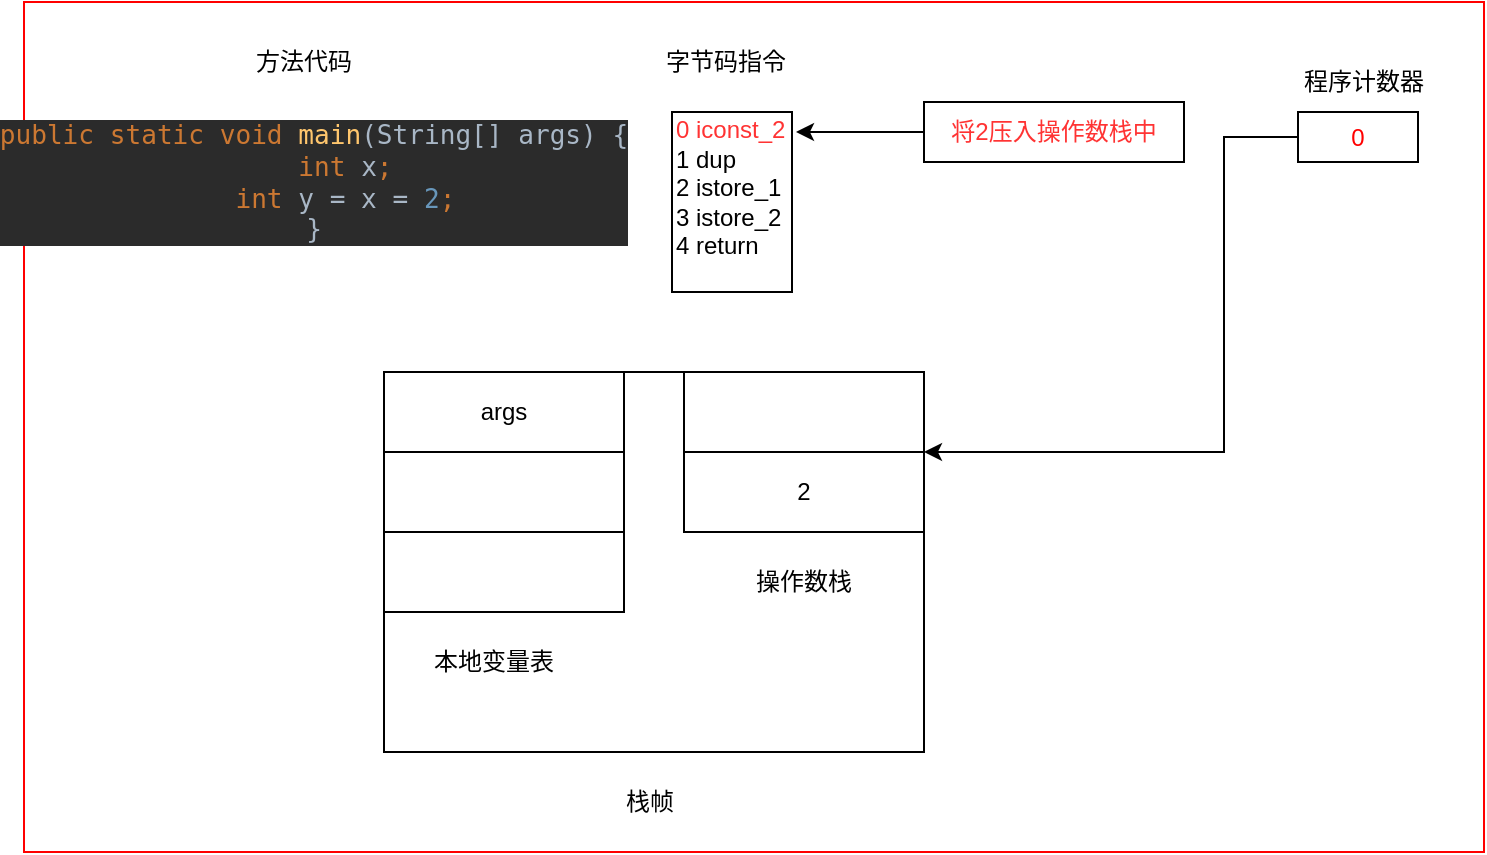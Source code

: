 <mxfile version="20.2.3" type="device" pages="5"><diagram id="0Dp8shdIOQLFL8MmW0el" name="dup指令流程1"><mxGraphModel dx="2062" dy="1225" grid="1" gridSize="10" guides="1" tooltips="1" connect="1" arrows="1" fold="1" page="1" pageScale="1" pageWidth="827" pageHeight="1169" math="0" shadow="0"><root><mxCell id="0"/><mxCell id="1" parent="0"/><mxCell id="VMKCHlNZYg0owMNCE_kf-1" value="//" style="group" parent="1" vertex="1" connectable="0"><mxGeometry x="30" y="25" width="730" height="425" as="geometry"/></mxCell><mxCell id="sA7lgrb3P8GjbhxIHnkY-1" value="" style="rounded=0;whiteSpace=wrap;html=1;fontColor=#FF0000;strokeColor=#FF0000;fillStyle=auto;" parent="VMKCHlNZYg0owMNCE_kf-1" vertex="1"><mxGeometry width="730" height="425" as="geometry"/></mxCell><mxCell id="mVrtyMsT-sCLX_ixmn3M-1" value="" style="group" parent="VMKCHlNZYg0owMNCE_kf-1" vertex="1" connectable="0"><mxGeometry x="40" y="15" width="663" height="400" as="geometry"/></mxCell><mxCell id="AqpouMpvnQwL-PFYOgF--2" value="方法代码" style="text;html=1;strokeColor=none;fillColor=none;align=center;verticalAlign=middle;whiteSpace=wrap;rounded=0;" parent="mVrtyMsT-sCLX_ixmn3M-1" vertex="1"><mxGeometry x="70" width="60" height="30" as="geometry"/></mxCell><mxCell id="AqpouMpvnQwL-PFYOgF--3" value="&lt;pre style=&quot;background-color:#2b2b2b;color:#a9b7c6;font-family:'JetBrains Mono',monospace;font-size:9.8pt;&quot;&gt;&lt;span style=&quot;color:#cc7832;&quot;&gt;public static void &lt;/span&gt;&lt;span style=&quot;color:#ffc66d;&quot;&gt;main&lt;/span&gt;(String[] args) {&lt;br&gt;    &lt;span style=&quot;color:#cc7832;&quot;&gt;int &lt;/span&gt;x&lt;span style=&quot;color:#cc7832;&quot;&gt;;&lt;br&gt;&lt;/span&gt;&lt;span style=&quot;color:#cc7832;&quot;&gt;    int &lt;/span&gt;y = x = &lt;span style=&quot;color:#6897bb;&quot;&gt;2&lt;/span&gt;&lt;span style=&quot;color:#cc7832;&quot;&gt;;&lt;br&gt;&lt;/span&gt;}&lt;/pre&gt;" style="text;html=1;strokeColor=default;fillColor=none;align=center;verticalAlign=middle;whiteSpace=wrap;rounded=0;" parent="mVrtyMsT-sCLX_ixmn3M-1" vertex="1"><mxGeometry y="60" width="210" height="30" as="geometry"/></mxCell><mxCell id="AqpouMpvnQwL-PFYOgF--4" value="&lt;div&gt;&lt;font color=&quot;#ff3333&quot;&gt;0 iconst_2&lt;/font&gt;&lt;/div&gt;&lt;div&gt;1 dup&lt;/div&gt;&lt;div&gt;2 istore_1&lt;/div&gt;&lt;div&gt;3 istore_2&lt;/div&gt;&lt;div&gt;4 return&lt;/div&gt;&lt;div&gt;&lt;br&gt;&lt;/div&gt;" style="text;html=1;strokeColor=default;fillColor=none;align=left;verticalAlign=middle;whiteSpace=wrap;rounded=0;" parent="mVrtyMsT-sCLX_ixmn3M-1" vertex="1"><mxGeometry x="284" y="40" width="60" height="90" as="geometry"/></mxCell><mxCell id="AqpouMpvnQwL-PFYOgF--5" value="字节码指令" style="text;html=1;strokeColor=none;fillColor=none;align=center;verticalAlign=middle;whiteSpace=wrap;rounded=0;" parent="mVrtyMsT-sCLX_ixmn3M-1" vertex="1"><mxGeometry x="278" width="66" height="30" as="geometry"/></mxCell><mxCell id="AqpouMpvnQwL-PFYOgF--6" value="" style="rounded=0;whiteSpace=wrap;html=1;strokeColor=default;" parent="mVrtyMsT-sCLX_ixmn3M-1" vertex="1"><mxGeometry x="140" y="170" width="270" height="190" as="geometry"/></mxCell><mxCell id="AqpouMpvnQwL-PFYOgF--7" value="程序计数器" style="text;html=1;strokeColor=none;fillColor=none;align=center;verticalAlign=middle;whiteSpace=wrap;rounded=0;" parent="mVrtyMsT-sCLX_ixmn3M-1" vertex="1"><mxGeometry x="597" y="10" width="66" height="30" as="geometry"/></mxCell><mxCell id="AqpouMpvnQwL-PFYOgF--9" value="本地变量表" style="text;html=1;strokeColor=none;fillColor=none;align=center;verticalAlign=middle;whiteSpace=wrap;rounded=0;" parent="mVrtyMsT-sCLX_ixmn3M-1" vertex="1"><mxGeometry x="160" y="300" width="70" height="30" as="geometry"/></mxCell><mxCell id="AqpouMpvnQwL-PFYOgF--11" value="操作数栈" style="text;html=1;strokeColor=none;fillColor=none;align=center;verticalAlign=middle;whiteSpace=wrap;rounded=0;" parent="mVrtyMsT-sCLX_ixmn3M-1" vertex="1"><mxGeometry x="315" y="260" width="70" height="30" as="geometry"/></mxCell><mxCell id="AqpouMpvnQwL-PFYOgF--15" value="args" style="rounded=0;whiteSpace=wrap;html=1;strokeColor=default;" parent="mVrtyMsT-sCLX_ixmn3M-1" vertex="1"><mxGeometry x="140" y="170" width="120" height="40" as="geometry"/></mxCell><mxCell id="AqpouMpvnQwL-PFYOgF--17" value="" style="rounded=0;whiteSpace=wrap;html=1;strokeColor=default;" parent="mVrtyMsT-sCLX_ixmn3M-1" vertex="1"><mxGeometry x="140" y="210" width="120" height="40" as="geometry"/></mxCell><mxCell id="AqpouMpvnQwL-PFYOgF--18" value="" style="rounded=0;whiteSpace=wrap;html=1;strokeColor=default;" parent="mVrtyMsT-sCLX_ixmn3M-1" vertex="1"><mxGeometry x="140" y="250" width="120" height="40" as="geometry"/></mxCell><mxCell id="AqpouMpvnQwL-PFYOgF--19" value="" style="rounded=0;whiteSpace=wrap;html=1;strokeColor=default;" parent="mVrtyMsT-sCLX_ixmn3M-1" vertex="1"><mxGeometry x="290" y="170" width="120" height="40" as="geometry"/></mxCell><mxCell id="AqpouMpvnQwL-PFYOgF--20" value="2" style="rounded=0;whiteSpace=wrap;html=1;strokeColor=default;" parent="mVrtyMsT-sCLX_ixmn3M-1" vertex="1"><mxGeometry x="290" y="210" width="120" height="40" as="geometry"/></mxCell><mxCell id="AqpouMpvnQwL-PFYOgF--25" style="edgeStyle=orthogonalEdgeStyle;rounded=0;orthogonalLoop=1;jettySize=auto;html=1;entryX=1;entryY=0;entryDx=0;entryDy=0;" parent="mVrtyMsT-sCLX_ixmn3M-1" source="AqpouMpvnQwL-PFYOgF--22" target="AqpouMpvnQwL-PFYOgF--20" edge="1"><mxGeometry relative="1" as="geometry"><Array as="points"><mxPoint x="560" y="53"/><mxPoint x="560" y="210"/></Array></mxGeometry></mxCell><mxCell id="AqpouMpvnQwL-PFYOgF--22" value="&lt;font color=&quot;#ff0000&quot;&gt;0&lt;/font&gt;" style="rounded=0;whiteSpace=wrap;html=1;strokeColor=default;" parent="mVrtyMsT-sCLX_ixmn3M-1" vertex="1"><mxGeometry x="597" y="40" width="60" height="25" as="geometry"/></mxCell><mxCell id="AqpouMpvnQwL-PFYOgF--24" value="栈帧" style="text;html=1;strokeColor=none;fillColor=none;align=center;verticalAlign=middle;whiteSpace=wrap;rounded=0;" parent="mVrtyMsT-sCLX_ixmn3M-1" vertex="1"><mxGeometry x="240" y="370" width="66" height="30" as="geometry"/></mxCell><mxCell id="AqpouMpvnQwL-PFYOgF--27" style="edgeStyle=orthogonalEdgeStyle;rounded=0;orthogonalLoop=1;jettySize=auto;html=1;fontColor=#FF3333;" parent="mVrtyMsT-sCLX_ixmn3M-1" source="AqpouMpvnQwL-PFYOgF--26" edge="1"><mxGeometry relative="1" as="geometry"><mxPoint x="346" y="50" as="targetPoint"/></mxGeometry></mxCell><mxCell id="AqpouMpvnQwL-PFYOgF--26" value="将2压入操作数栈中" style="text;html=1;strokeColor=default;fillColor=none;align=center;verticalAlign=middle;whiteSpace=wrap;rounded=0;fontColor=#FF3333;" parent="mVrtyMsT-sCLX_ixmn3M-1" vertex="1"><mxGeometry x="410" y="35" width="130" height="30" as="geometry"/></mxCell></root></mxGraphModel></diagram><diagram name="dup指令流程2" id="h9jAzs_M9MHGd1jNn3kJ"><mxGraphModel dx="2062" dy="1225" grid="1" gridSize="10" guides="1" tooltips="1" connect="1" arrows="1" fold="1" page="1" pageScale="1" pageWidth="827" pageHeight="1169" math="0" shadow="0"><root><mxCell id="OqZSjk8xdFnqXvz6G1Ad-0"/><mxCell id="OqZSjk8xdFnqXvz6G1Ad-1" parent="OqZSjk8xdFnqXvz6G1Ad-0"/><mxCell id="OqZSjk8xdFnqXvz6G1Ad-2" value="" style="rounded=0;whiteSpace=wrap;html=1;fontColor=#FF0000;strokeColor=#FF0000;fillStyle=auto;" parent="OqZSjk8xdFnqXvz6G1Ad-1" vertex="1"><mxGeometry x="30" y="25" width="730" height="425" as="geometry"/></mxCell><mxCell id="OqZSjk8xdFnqXvz6G1Ad-3" value="" style="group" parent="OqZSjk8xdFnqXvz6G1Ad-1" vertex="1" connectable="0"><mxGeometry x="70" y="40" width="663" height="400" as="geometry"/></mxCell><mxCell id="OqZSjk8xdFnqXvz6G1Ad-4" value="方法代码" style="text;html=1;strokeColor=none;fillColor=none;align=center;verticalAlign=middle;whiteSpace=wrap;rounded=0;" parent="OqZSjk8xdFnqXvz6G1Ad-3" vertex="1"><mxGeometry x="70" width="60" height="30" as="geometry"/></mxCell><mxCell id="OqZSjk8xdFnqXvz6G1Ad-5" value="&lt;pre style=&quot;background-color:#2b2b2b;color:#a9b7c6;font-family:'JetBrains Mono',monospace;font-size:9.8pt;&quot;&gt;&lt;span style=&quot;color:#cc7832;&quot;&gt;public static void &lt;/span&gt;&lt;span style=&quot;color:#ffc66d;&quot;&gt;main&lt;/span&gt;(String[] args) {&lt;br&gt;    &lt;span style=&quot;color:#cc7832;&quot;&gt;int &lt;/span&gt;x&lt;span style=&quot;color:#cc7832;&quot;&gt;;&lt;br&gt;&lt;/span&gt;&lt;span style=&quot;color:#cc7832;&quot;&gt;    int &lt;/span&gt;y = x = &lt;span style=&quot;color:#6897bb;&quot;&gt;2&lt;/span&gt;&lt;span style=&quot;color:#cc7832;&quot;&gt;;&lt;br&gt;&lt;/span&gt;}&lt;/pre&gt;" style="text;html=1;strokeColor=default;fillColor=none;align=center;verticalAlign=middle;whiteSpace=wrap;rounded=0;" parent="OqZSjk8xdFnqXvz6G1Ad-3" vertex="1"><mxGeometry y="60" width="210" height="30" as="geometry"/></mxCell><mxCell id="OqZSjk8xdFnqXvz6G1Ad-6" value="&lt;div&gt;0 iconst_2&lt;/div&gt;&lt;div&gt;&lt;font color=&quot;#ff0000&quot;&gt;1 dup&lt;/font&gt;&lt;/div&gt;&lt;div&gt;2 istore_1&lt;/div&gt;&lt;div&gt;3 istore_2&lt;/div&gt;&lt;div&gt;4 return&lt;/div&gt;&lt;div&gt;&lt;br&gt;&lt;/div&gt;" style="text;html=1;strokeColor=default;fillColor=none;align=left;verticalAlign=middle;whiteSpace=wrap;rounded=0;" parent="OqZSjk8xdFnqXvz6G1Ad-3" vertex="1"><mxGeometry x="284" y="40" width="60" height="90" as="geometry"/></mxCell><mxCell id="OqZSjk8xdFnqXvz6G1Ad-7" value="字节码指令" style="text;html=1;strokeColor=none;fillColor=none;align=center;verticalAlign=middle;whiteSpace=wrap;rounded=0;" parent="OqZSjk8xdFnqXvz6G1Ad-3" vertex="1"><mxGeometry x="278" width="66" height="30" as="geometry"/></mxCell><mxCell id="OqZSjk8xdFnqXvz6G1Ad-8" value="" style="rounded=0;whiteSpace=wrap;html=1;strokeColor=default;" parent="OqZSjk8xdFnqXvz6G1Ad-3" vertex="1"><mxGeometry x="140" y="170" width="270" height="190" as="geometry"/></mxCell><mxCell id="OqZSjk8xdFnqXvz6G1Ad-9" value="程序计数器" style="text;html=1;strokeColor=none;fillColor=none;align=center;verticalAlign=middle;whiteSpace=wrap;rounded=0;" parent="OqZSjk8xdFnqXvz6G1Ad-3" vertex="1"><mxGeometry x="597" y="10" width="66" height="30" as="geometry"/></mxCell><mxCell id="OqZSjk8xdFnqXvz6G1Ad-10" value="本地变量表" style="text;html=1;strokeColor=none;fillColor=none;align=center;verticalAlign=middle;whiteSpace=wrap;rounded=0;" parent="OqZSjk8xdFnqXvz6G1Ad-3" vertex="1"><mxGeometry x="160" y="300" width="70" height="30" as="geometry"/></mxCell><mxCell id="OqZSjk8xdFnqXvz6G1Ad-11" value="操作数栈" style="text;html=1;strokeColor=none;fillColor=none;align=center;verticalAlign=middle;whiteSpace=wrap;rounded=0;" parent="OqZSjk8xdFnqXvz6G1Ad-3" vertex="1"><mxGeometry x="315" y="260" width="70" height="30" as="geometry"/></mxCell><mxCell id="OqZSjk8xdFnqXvz6G1Ad-12" value="args" style="rounded=0;whiteSpace=wrap;html=1;strokeColor=default;" parent="OqZSjk8xdFnqXvz6G1Ad-3" vertex="1"><mxGeometry x="140" y="170" width="120" height="40" as="geometry"/></mxCell><mxCell id="OqZSjk8xdFnqXvz6G1Ad-13" value="" style="rounded=0;whiteSpace=wrap;html=1;strokeColor=default;" parent="OqZSjk8xdFnqXvz6G1Ad-3" vertex="1"><mxGeometry x="140" y="210" width="120" height="40" as="geometry"/></mxCell><mxCell id="OqZSjk8xdFnqXvz6G1Ad-14" value="" style="rounded=0;whiteSpace=wrap;html=1;strokeColor=default;" parent="OqZSjk8xdFnqXvz6G1Ad-3" vertex="1"><mxGeometry x="140" y="250" width="120" height="40" as="geometry"/></mxCell><mxCell id="OqZSjk8xdFnqXvz6G1Ad-15" value="2" style="rounded=0;whiteSpace=wrap;html=1;strokeColor=default;" parent="OqZSjk8xdFnqXvz6G1Ad-3" vertex="1"><mxGeometry x="290" y="170" width="120" height="40" as="geometry"/></mxCell><mxCell id="OqZSjk8xdFnqXvz6G1Ad-16" value="2" style="rounded=0;whiteSpace=wrap;html=1;strokeColor=default;" parent="OqZSjk8xdFnqXvz6G1Ad-3" vertex="1"><mxGeometry x="290" y="210" width="120" height="40" as="geometry"/></mxCell><mxCell id="OqZSjk8xdFnqXvz6G1Ad-17" style="edgeStyle=orthogonalEdgeStyle;rounded=0;orthogonalLoop=1;jettySize=auto;html=1;entryX=1;entryY=0;entryDx=0;entryDy=0;" parent="OqZSjk8xdFnqXvz6G1Ad-3" source="OqZSjk8xdFnqXvz6G1Ad-18" target="OqZSjk8xdFnqXvz6G1Ad-15" edge="1"><mxGeometry relative="1" as="geometry"><Array as="points"><mxPoint x="560" y="53"/><mxPoint x="560" y="170"/></Array></mxGeometry></mxCell><mxCell id="OqZSjk8xdFnqXvz6G1Ad-18" value="&lt;font color=&quot;#ff0000&quot;&gt;1&lt;/font&gt;" style="rounded=0;whiteSpace=wrap;html=1;strokeColor=default;" parent="OqZSjk8xdFnqXvz6G1Ad-3" vertex="1"><mxGeometry x="597" y="40" width="60" height="25" as="geometry"/></mxCell><mxCell id="OqZSjk8xdFnqXvz6G1Ad-19" value="栈帧" style="text;html=1;strokeColor=none;fillColor=none;align=center;verticalAlign=middle;whiteSpace=wrap;rounded=0;" parent="OqZSjk8xdFnqXvz6G1Ad-3" vertex="1"><mxGeometry x="240" y="370" width="66" height="30" as="geometry"/></mxCell><mxCell id="OqZSjk8xdFnqXvz6G1Ad-20" style="edgeStyle=orthogonalEdgeStyle;rounded=0;orthogonalLoop=1;jettySize=auto;html=1;fontColor=#FF3333;" parent="OqZSjk8xdFnqXvz6G1Ad-3" source="OqZSjk8xdFnqXvz6G1Ad-21" edge="1"><mxGeometry relative="1" as="geometry"><mxPoint x="346" y="63" as="targetPoint"/></mxGeometry></mxCell><mxCell id="OqZSjk8xdFnqXvz6G1Ad-21" value="复制操作数栈顶数据" style="text;html=1;strokeColor=default;fillColor=none;align=center;verticalAlign=middle;whiteSpace=wrap;rounded=0;fontColor=#FF3333;" parent="OqZSjk8xdFnqXvz6G1Ad-3" vertex="1"><mxGeometry x="410" y="48" width="130" height="30" as="geometry"/></mxCell></root></mxGraphModel></diagram><diagram name="dup指令流程3" id="rBcuKloLaj5IAZQ_5ZfC"><mxGraphModel dx="2062" dy="1225" grid="1" gridSize="10" guides="1" tooltips="1" connect="1" arrows="1" fold="1" page="1" pageScale="1" pageWidth="827" pageHeight="1169" math="0" shadow="0"><root><mxCell id="mGpR-lUMRr5hbdIhoNMy-0"/><mxCell id="mGpR-lUMRr5hbdIhoNMy-1" parent="mGpR-lUMRr5hbdIhoNMy-0"/><mxCell id="mGpR-lUMRr5hbdIhoNMy-2" value="" style="rounded=0;whiteSpace=wrap;html=1;fontColor=#FF0000;strokeColor=#FF0000;fillStyle=auto;" parent="mGpR-lUMRr5hbdIhoNMy-1" vertex="1"><mxGeometry x="30" y="25" width="730" height="425" as="geometry"/></mxCell><mxCell id="mGpR-lUMRr5hbdIhoNMy-3" value="" style="group" parent="mGpR-lUMRr5hbdIhoNMy-1" vertex="1" connectable="0"><mxGeometry x="70" y="40" width="663" height="400" as="geometry"/></mxCell><mxCell id="mGpR-lUMRr5hbdIhoNMy-4" value="方法代码" style="text;html=1;strokeColor=none;fillColor=none;align=center;verticalAlign=middle;whiteSpace=wrap;rounded=0;" parent="mGpR-lUMRr5hbdIhoNMy-3" vertex="1"><mxGeometry x="70" width="60" height="30" as="geometry"/></mxCell><mxCell id="mGpR-lUMRr5hbdIhoNMy-5" value="&lt;pre style=&quot;background-color:#2b2b2b;color:#a9b7c6;font-family:'JetBrains Mono',monospace;font-size:9.8pt;&quot;&gt;&lt;span style=&quot;color:#cc7832;&quot;&gt;public static void &lt;/span&gt;&lt;span style=&quot;color:#ffc66d;&quot;&gt;main&lt;/span&gt;(String[] args) {&lt;br&gt;    &lt;span style=&quot;color:#cc7832;&quot;&gt;int &lt;/span&gt;x&lt;span style=&quot;color:#cc7832;&quot;&gt;;&lt;br&gt;&lt;/span&gt;&lt;span style=&quot;color:#cc7832;&quot;&gt;    int &lt;/span&gt;y = x = &lt;span style=&quot;color:#6897bb;&quot;&gt;2&lt;/span&gt;&lt;span style=&quot;color:#cc7832;&quot;&gt;;&lt;br&gt;&lt;/span&gt;}&lt;/pre&gt;" style="text;html=1;strokeColor=default;fillColor=none;align=center;verticalAlign=middle;whiteSpace=wrap;rounded=0;" parent="mGpR-lUMRr5hbdIhoNMy-3" vertex="1"><mxGeometry y="60" width="210" height="30" as="geometry"/></mxCell><mxCell id="mGpR-lUMRr5hbdIhoNMy-6" value="&lt;div&gt;0 iconst_2&lt;/div&gt;&lt;div&gt;1 dup&lt;/div&gt;&lt;div&gt;&lt;font color=&quot;#ff0000&quot;&gt;2 istore_1&lt;/font&gt;&lt;/div&gt;&lt;div&gt;3 istore_2&lt;/div&gt;&lt;div&gt;4 return&lt;/div&gt;&lt;div&gt;&lt;br&gt;&lt;/div&gt;" style="text;html=1;strokeColor=default;fillColor=none;align=left;verticalAlign=middle;whiteSpace=wrap;rounded=0;" parent="mGpR-lUMRr5hbdIhoNMy-3" vertex="1"><mxGeometry x="284" y="40" width="60" height="90" as="geometry"/></mxCell><mxCell id="mGpR-lUMRr5hbdIhoNMy-7" value="字节码指令" style="text;html=1;strokeColor=none;fillColor=none;align=center;verticalAlign=middle;whiteSpace=wrap;rounded=0;" parent="mGpR-lUMRr5hbdIhoNMy-3" vertex="1"><mxGeometry x="278" width="66" height="30" as="geometry"/></mxCell><mxCell id="mGpR-lUMRr5hbdIhoNMy-8" value="" style="rounded=0;whiteSpace=wrap;html=1;strokeColor=default;" parent="mGpR-lUMRr5hbdIhoNMy-3" vertex="1"><mxGeometry x="140" y="170" width="270" height="190" as="geometry"/></mxCell><mxCell id="mGpR-lUMRr5hbdIhoNMy-9" value="程序计数器" style="text;html=1;strokeColor=none;fillColor=none;align=center;verticalAlign=middle;whiteSpace=wrap;rounded=0;" parent="mGpR-lUMRr5hbdIhoNMy-3" vertex="1"><mxGeometry x="597" y="10" width="66" height="30" as="geometry"/></mxCell><mxCell id="mGpR-lUMRr5hbdIhoNMy-10" value="本地变量表" style="text;html=1;strokeColor=none;fillColor=none;align=center;verticalAlign=middle;whiteSpace=wrap;rounded=0;" parent="mGpR-lUMRr5hbdIhoNMy-3" vertex="1"><mxGeometry x="160" y="300" width="70" height="30" as="geometry"/></mxCell><mxCell id="mGpR-lUMRr5hbdIhoNMy-11" value="操作数栈" style="text;html=1;strokeColor=none;fillColor=none;align=center;verticalAlign=middle;whiteSpace=wrap;rounded=0;" parent="mGpR-lUMRr5hbdIhoNMy-3" vertex="1"><mxGeometry x="315" y="260" width="70" height="30" as="geometry"/></mxCell><mxCell id="mGpR-lUMRr5hbdIhoNMy-12" value="args" style="rounded=0;whiteSpace=wrap;html=1;strokeColor=default;" parent="mGpR-lUMRr5hbdIhoNMy-3" vertex="1"><mxGeometry x="140" y="170" width="120" height="40" as="geometry"/></mxCell><mxCell id="mGpR-lUMRr5hbdIhoNMy-13" value="2" style="rounded=0;whiteSpace=wrap;html=1;strokeColor=default;" parent="mGpR-lUMRr5hbdIhoNMy-3" vertex="1"><mxGeometry x="140" y="210" width="120" height="40" as="geometry"/></mxCell><mxCell id="mGpR-lUMRr5hbdIhoNMy-14" value="" style="rounded=0;whiteSpace=wrap;html=1;strokeColor=default;" parent="mGpR-lUMRr5hbdIhoNMy-3" vertex="1"><mxGeometry x="140" y="250" width="120" height="40" as="geometry"/></mxCell><mxCell id="mGpR-lUMRr5hbdIhoNMy-15" value="" style="rounded=0;whiteSpace=wrap;html=1;strokeColor=default;" parent="mGpR-lUMRr5hbdIhoNMy-3" vertex="1"><mxGeometry x="290" y="170" width="120" height="40" as="geometry"/></mxCell><mxCell id="mGpR-lUMRr5hbdIhoNMy-16" value="2" style="rounded=0;whiteSpace=wrap;html=1;strokeColor=default;" parent="mGpR-lUMRr5hbdIhoNMy-3" vertex="1"><mxGeometry x="290" y="210" width="120" height="40" as="geometry"/></mxCell><mxCell id="mGpR-lUMRr5hbdIhoNMy-17" style="edgeStyle=orthogonalEdgeStyle;rounded=0;orthogonalLoop=1;jettySize=auto;html=1;entryX=1;entryY=1;entryDx=0;entryDy=0;" parent="mGpR-lUMRr5hbdIhoNMy-3" source="mGpR-lUMRr5hbdIhoNMy-18" target="mGpR-lUMRr5hbdIhoNMy-15" edge="1"><mxGeometry relative="1" as="geometry"><Array as="points"><mxPoint x="560" y="53"/><mxPoint x="560" y="210"/></Array></mxGeometry></mxCell><mxCell id="mGpR-lUMRr5hbdIhoNMy-18" value="&lt;font color=&quot;#ff0000&quot;&gt;2&lt;/font&gt;" style="rounded=0;whiteSpace=wrap;html=1;strokeColor=default;" parent="mGpR-lUMRr5hbdIhoNMy-3" vertex="1"><mxGeometry x="597" y="40" width="60" height="25" as="geometry"/></mxCell><mxCell id="mGpR-lUMRr5hbdIhoNMy-19" value="栈帧" style="text;html=1;strokeColor=none;fillColor=none;align=center;verticalAlign=middle;whiteSpace=wrap;rounded=0;" parent="mGpR-lUMRr5hbdIhoNMy-3" vertex="1"><mxGeometry x="240" y="370" width="66" height="30" as="geometry"/></mxCell><mxCell id="mGpR-lUMRr5hbdIhoNMy-20" style="edgeStyle=orthogonalEdgeStyle;rounded=0;orthogonalLoop=1;jettySize=auto;html=1;fontColor=#FF3333;" parent="mGpR-lUMRr5hbdIhoNMy-3" source="mGpR-lUMRr5hbdIhoNMy-21" edge="1"><mxGeometry relative="1" as="geometry"><mxPoint x="346" y="77" as="targetPoint"/></mxGeometry></mxCell><mxCell id="mGpR-lUMRr5hbdIhoNMy-21" value="将操作数栈顶数据弹出并保存在本地变量表1中" style="text;html=1;strokeColor=default;fillColor=none;align=center;verticalAlign=middle;whiteSpace=wrap;rounded=0;fontColor=#FF3333;" parent="mGpR-lUMRr5hbdIhoNMy-3" vertex="1"><mxGeometry x="410" y="62" width="130" height="30" as="geometry"/></mxCell></root></mxGraphModel></diagram><diagram name="dup指令流程4" id="5fU22asqU2-WJJBTNMaZ"><mxGraphModel dx="2062" dy="1225" grid="1" gridSize="10" guides="1" tooltips="1" connect="1" arrows="1" fold="1" page="1" pageScale="1" pageWidth="827" pageHeight="1169" math="0" shadow="0"><root><mxCell id="PxvI1BrKJVFZjPNvmHJw-0"/><mxCell id="PxvI1BrKJVFZjPNvmHJw-1" parent="PxvI1BrKJVFZjPNvmHJw-0"/><mxCell id="PxvI1BrKJVFZjPNvmHJw-2" value="" style="rounded=0;whiteSpace=wrap;html=1;fontColor=#FF0000;strokeColor=#FF0000;fillStyle=auto;" parent="PxvI1BrKJVFZjPNvmHJw-1" vertex="1"><mxGeometry x="30" y="25" width="730" height="425" as="geometry"/></mxCell><mxCell id="PxvI1BrKJVFZjPNvmHJw-3" value="" style="group" parent="PxvI1BrKJVFZjPNvmHJw-1" vertex="1" connectable="0"><mxGeometry x="70" y="40" width="663" height="400" as="geometry"/></mxCell><mxCell id="PxvI1BrKJVFZjPNvmHJw-4" value="方法代码" style="text;html=1;strokeColor=none;fillColor=none;align=center;verticalAlign=middle;whiteSpace=wrap;rounded=0;" parent="PxvI1BrKJVFZjPNvmHJw-3" vertex="1"><mxGeometry x="70" width="60" height="30" as="geometry"/></mxCell><mxCell id="PxvI1BrKJVFZjPNvmHJw-5" value="&lt;pre style=&quot;background-color:#2b2b2b;color:#a9b7c6;font-family:'JetBrains Mono',monospace;font-size:9.8pt;&quot;&gt;&lt;span style=&quot;color:#cc7832;&quot;&gt;public static void &lt;/span&gt;&lt;span style=&quot;color:#ffc66d;&quot;&gt;main&lt;/span&gt;(String[] args) {&lt;br&gt;    &lt;span style=&quot;color:#cc7832;&quot;&gt;int &lt;/span&gt;x&lt;span style=&quot;color:#cc7832;&quot;&gt;;&lt;br&gt;&lt;/span&gt;&lt;span style=&quot;color:#cc7832;&quot;&gt;    int &lt;/span&gt;y = x = &lt;span style=&quot;color:#6897bb;&quot;&gt;2&lt;/span&gt;&lt;span style=&quot;color:#cc7832;&quot;&gt;;&lt;br&gt;&lt;/span&gt;}&lt;/pre&gt;" style="text;html=1;strokeColor=default;fillColor=none;align=center;verticalAlign=middle;whiteSpace=wrap;rounded=0;" parent="PxvI1BrKJVFZjPNvmHJw-3" vertex="1"><mxGeometry y="60" width="210" height="30" as="geometry"/></mxCell><mxCell id="PxvI1BrKJVFZjPNvmHJw-6" value="&lt;div&gt;0 iconst_2&lt;/div&gt;&lt;div&gt;1 dup&lt;/div&gt;&lt;div&gt;2 istore_1&lt;/div&gt;&lt;div&gt;&lt;font color=&quot;#ff0000&quot;&gt;3 istore_2&lt;/font&gt;&lt;/div&gt;&lt;div&gt;4 return&lt;/div&gt;&lt;div&gt;&lt;br&gt;&lt;/div&gt;" style="text;html=1;strokeColor=default;fillColor=none;align=left;verticalAlign=middle;whiteSpace=wrap;rounded=0;" parent="PxvI1BrKJVFZjPNvmHJw-3" vertex="1"><mxGeometry x="284" y="40" width="60" height="90" as="geometry"/></mxCell><mxCell id="PxvI1BrKJVFZjPNvmHJw-7" value="字节码指令" style="text;html=1;strokeColor=none;fillColor=none;align=center;verticalAlign=middle;whiteSpace=wrap;rounded=0;" parent="PxvI1BrKJVFZjPNvmHJw-3" vertex="1"><mxGeometry x="278" width="66" height="30" as="geometry"/></mxCell><mxCell id="PxvI1BrKJVFZjPNvmHJw-8" value="" style="rounded=0;whiteSpace=wrap;html=1;strokeColor=default;" parent="PxvI1BrKJVFZjPNvmHJw-3" vertex="1"><mxGeometry x="140" y="170" width="270" height="190" as="geometry"/></mxCell><mxCell id="PxvI1BrKJVFZjPNvmHJw-9" value="程序计数器" style="text;html=1;strokeColor=none;fillColor=none;align=center;verticalAlign=middle;whiteSpace=wrap;rounded=0;" parent="PxvI1BrKJVFZjPNvmHJw-3" vertex="1"><mxGeometry x="597" y="10" width="66" height="30" as="geometry"/></mxCell><mxCell id="PxvI1BrKJVFZjPNvmHJw-10" value="本地变量表" style="text;html=1;strokeColor=none;fillColor=none;align=center;verticalAlign=middle;whiteSpace=wrap;rounded=0;" parent="PxvI1BrKJVFZjPNvmHJw-3" vertex="1"><mxGeometry x="160" y="300" width="70" height="30" as="geometry"/></mxCell><mxCell id="PxvI1BrKJVFZjPNvmHJw-11" value="操作数栈" style="text;html=1;strokeColor=none;fillColor=none;align=center;verticalAlign=middle;whiteSpace=wrap;rounded=0;" parent="PxvI1BrKJVFZjPNvmHJw-3" vertex="1"><mxGeometry x="315" y="260" width="70" height="30" as="geometry"/></mxCell><mxCell id="PxvI1BrKJVFZjPNvmHJw-12" value="args" style="rounded=0;whiteSpace=wrap;html=1;strokeColor=default;" parent="PxvI1BrKJVFZjPNvmHJw-3" vertex="1"><mxGeometry x="140" y="170" width="120" height="40" as="geometry"/></mxCell><mxCell id="PxvI1BrKJVFZjPNvmHJw-13" value="2" style="rounded=0;whiteSpace=wrap;html=1;strokeColor=default;" parent="PxvI1BrKJVFZjPNvmHJw-3" vertex="1"><mxGeometry x="140" y="210" width="120" height="40" as="geometry"/></mxCell><mxCell id="PxvI1BrKJVFZjPNvmHJw-14" value="2" style="rounded=0;whiteSpace=wrap;html=1;strokeColor=default;" parent="PxvI1BrKJVFZjPNvmHJw-3" vertex="1"><mxGeometry x="140" y="250" width="120" height="40" as="geometry"/></mxCell><mxCell id="PxvI1BrKJVFZjPNvmHJw-15" value="" style="rounded=0;whiteSpace=wrap;html=1;strokeColor=default;" parent="PxvI1BrKJVFZjPNvmHJw-3" vertex="1"><mxGeometry x="290" y="170" width="120" height="40" as="geometry"/></mxCell><mxCell id="PxvI1BrKJVFZjPNvmHJw-16" value="" style="rounded=0;whiteSpace=wrap;html=1;strokeColor=default;" parent="PxvI1BrKJVFZjPNvmHJw-3" vertex="1"><mxGeometry x="290" y="210" width="120" height="40" as="geometry"/></mxCell><mxCell id="PxvI1BrKJVFZjPNvmHJw-17" style="edgeStyle=orthogonalEdgeStyle;rounded=0;orthogonalLoop=1;jettySize=auto;html=1;entryX=1;entryY=1;entryDx=0;entryDy=0;" parent="PxvI1BrKJVFZjPNvmHJw-3" source="PxvI1BrKJVFZjPNvmHJw-18" target="PxvI1BrKJVFZjPNvmHJw-16" edge="1"><mxGeometry relative="1" as="geometry"><Array as="points"><mxPoint x="560" y="53"/><mxPoint x="560" y="250"/></Array></mxGeometry></mxCell><mxCell id="PxvI1BrKJVFZjPNvmHJw-18" value="&lt;font color=&quot;#ff0000&quot;&gt;3&lt;/font&gt;" style="rounded=0;whiteSpace=wrap;html=1;strokeColor=default;" parent="PxvI1BrKJVFZjPNvmHJw-3" vertex="1"><mxGeometry x="597" y="40" width="60" height="25" as="geometry"/></mxCell><mxCell id="PxvI1BrKJVFZjPNvmHJw-19" value="栈帧" style="text;html=1;strokeColor=none;fillColor=none;align=center;verticalAlign=middle;whiteSpace=wrap;rounded=0;" parent="PxvI1BrKJVFZjPNvmHJw-3" vertex="1"><mxGeometry x="240" y="370" width="66" height="30" as="geometry"/></mxCell><mxCell id="PxvI1BrKJVFZjPNvmHJw-20" style="edgeStyle=orthogonalEdgeStyle;rounded=0;orthogonalLoop=1;jettySize=auto;html=1;fontColor=#FF3333;" parent="PxvI1BrKJVFZjPNvmHJw-3" source="PxvI1BrKJVFZjPNvmHJw-21" edge="1"><mxGeometry relative="1" as="geometry"><mxPoint x="346" y="92" as="targetPoint"/></mxGeometry></mxCell><mxCell id="PxvI1BrKJVFZjPNvmHJw-21" value="将操作数栈顶数据弹出并保存在本地变量表2中" style="text;html=1;strokeColor=default;fillColor=none;align=center;verticalAlign=middle;whiteSpace=wrap;rounded=0;fontColor=#FF3333;" parent="PxvI1BrKJVFZjPNvmHJw-3" vertex="1"><mxGeometry x="410" y="77" width="130" height="30" as="geometry"/></mxCell></root></mxGraphModel></diagram><diagram name="dup指令流程5" id="xeblJbrTwriw99tjac1U"><mxGraphModel dx="2062" dy="1225" grid="1" gridSize="10" guides="1" tooltips="1" connect="1" arrows="1" fold="1" page="1" pageScale="1" pageWidth="827" pageHeight="1169" math="0" shadow="0"><root><mxCell id="MOR2A6F76fGMaFodaX4n-0"/><mxCell id="MOR2A6F76fGMaFodaX4n-1" parent="MOR2A6F76fGMaFodaX4n-0"/><mxCell id="MOR2A6F76fGMaFodaX4n-2" value="" style="rounded=0;whiteSpace=wrap;html=1;fontColor=#FF0000;strokeColor=#FF0000;fillStyle=auto;" parent="MOR2A6F76fGMaFodaX4n-1" vertex="1"><mxGeometry x="30" y="25" width="730" height="425" as="geometry"/></mxCell><mxCell id="MOR2A6F76fGMaFodaX4n-3" value="" style="group" parent="MOR2A6F76fGMaFodaX4n-1" vertex="1" connectable="0"><mxGeometry x="70" y="40" width="663" height="400" as="geometry"/></mxCell><mxCell id="MOR2A6F76fGMaFodaX4n-4" value="方法代码" style="text;html=1;strokeColor=none;fillColor=none;align=center;verticalAlign=middle;whiteSpace=wrap;rounded=0;" parent="MOR2A6F76fGMaFodaX4n-3" vertex="1"><mxGeometry x="70" width="60" height="30" as="geometry"/></mxCell><mxCell id="MOR2A6F76fGMaFodaX4n-5" value="&lt;pre style=&quot;background-color:#2b2b2b;color:#a9b7c6;font-family:'JetBrains Mono',monospace;font-size:9.8pt;&quot;&gt;&lt;span style=&quot;color:#cc7832;&quot;&gt;public static void &lt;/span&gt;&lt;span style=&quot;color:#ffc66d;&quot;&gt;main&lt;/span&gt;(String[] args) {&lt;br&gt;    &lt;span style=&quot;color:#cc7832;&quot;&gt;int &lt;/span&gt;x&lt;span style=&quot;color:#cc7832;&quot;&gt;;&lt;br&gt;&lt;/span&gt;&lt;span style=&quot;color:#cc7832;&quot;&gt;    int &lt;/span&gt;y = x = &lt;span style=&quot;color:#6897bb;&quot;&gt;2&lt;/span&gt;&lt;span style=&quot;color:#cc7832;&quot;&gt;;&lt;br&gt;&lt;/span&gt;}&lt;/pre&gt;" style="text;html=1;strokeColor=default;fillColor=none;align=center;verticalAlign=middle;whiteSpace=wrap;rounded=0;" parent="MOR2A6F76fGMaFodaX4n-3" vertex="1"><mxGeometry y="60" width="210" height="30" as="geometry"/></mxCell><mxCell id="MOR2A6F76fGMaFodaX4n-6" value="&lt;div&gt;0 iconst_2&lt;/div&gt;&lt;div&gt;1 dup&lt;/div&gt;&lt;div&gt;2 istore_1&lt;/div&gt;&lt;div&gt;3 istore_2&lt;/div&gt;&lt;div&gt;&lt;font color=&quot;#ff0000&quot;&gt;4 return&lt;/font&gt;&lt;/div&gt;&lt;div&gt;&lt;br&gt;&lt;/div&gt;" style="text;html=1;strokeColor=default;fillColor=none;align=left;verticalAlign=middle;whiteSpace=wrap;rounded=0;" parent="MOR2A6F76fGMaFodaX4n-3" vertex="1"><mxGeometry x="284" y="40" width="60" height="90" as="geometry"/></mxCell><mxCell id="MOR2A6F76fGMaFodaX4n-7" value="字节码指令" style="text;html=1;strokeColor=none;fillColor=none;align=center;verticalAlign=middle;whiteSpace=wrap;rounded=0;" parent="MOR2A6F76fGMaFodaX4n-3" vertex="1"><mxGeometry x="278" width="66" height="30" as="geometry"/></mxCell><mxCell id="MOR2A6F76fGMaFodaX4n-8" value="" style="rounded=0;whiteSpace=wrap;html=1;strokeColor=default;" parent="MOR2A6F76fGMaFodaX4n-3" vertex="1"><mxGeometry x="140" y="170" width="270" height="190" as="geometry"/></mxCell><mxCell id="MOR2A6F76fGMaFodaX4n-9" value="程序计数器" style="text;html=1;strokeColor=none;fillColor=none;align=center;verticalAlign=middle;whiteSpace=wrap;rounded=0;" parent="MOR2A6F76fGMaFodaX4n-3" vertex="1"><mxGeometry x="597" y="10" width="66" height="30" as="geometry"/></mxCell><mxCell id="MOR2A6F76fGMaFodaX4n-10" value="本地变量表" style="text;html=1;strokeColor=none;fillColor=none;align=center;verticalAlign=middle;whiteSpace=wrap;rounded=0;" parent="MOR2A6F76fGMaFodaX4n-3" vertex="1"><mxGeometry x="160" y="300" width="70" height="30" as="geometry"/></mxCell><mxCell id="MOR2A6F76fGMaFodaX4n-11" value="操作数栈" style="text;html=1;strokeColor=none;fillColor=none;align=center;verticalAlign=middle;whiteSpace=wrap;rounded=0;" parent="MOR2A6F76fGMaFodaX4n-3" vertex="1"><mxGeometry x="315" y="260" width="70" height="30" as="geometry"/></mxCell><mxCell id="MOR2A6F76fGMaFodaX4n-12" value="args" style="rounded=0;whiteSpace=wrap;html=1;strokeColor=default;" parent="MOR2A6F76fGMaFodaX4n-3" vertex="1"><mxGeometry x="140" y="170" width="120" height="40" as="geometry"/></mxCell><mxCell id="MOR2A6F76fGMaFodaX4n-13" value="2" style="rounded=0;whiteSpace=wrap;html=1;strokeColor=default;" parent="MOR2A6F76fGMaFodaX4n-3" vertex="1"><mxGeometry x="140" y="210" width="120" height="40" as="geometry"/></mxCell><mxCell id="MOR2A6F76fGMaFodaX4n-14" value="2" style="rounded=0;whiteSpace=wrap;html=1;strokeColor=default;" parent="MOR2A6F76fGMaFodaX4n-3" vertex="1"><mxGeometry x="140" y="250" width="120" height="40" as="geometry"/></mxCell><mxCell id="MOR2A6F76fGMaFodaX4n-15" value="" style="rounded=0;whiteSpace=wrap;html=1;strokeColor=default;" parent="MOR2A6F76fGMaFodaX4n-3" vertex="1"><mxGeometry x="290" y="170" width="120" height="40" as="geometry"/></mxCell><mxCell id="MOR2A6F76fGMaFodaX4n-16" value="" style="rounded=0;whiteSpace=wrap;html=1;strokeColor=default;" parent="MOR2A6F76fGMaFodaX4n-3" vertex="1"><mxGeometry x="290" y="210" width="120" height="40" as="geometry"/></mxCell><mxCell id="MOR2A6F76fGMaFodaX4n-17" style="edgeStyle=orthogonalEdgeStyle;rounded=0;orthogonalLoop=1;jettySize=auto;html=1;entryX=1;entryY=1;entryDx=0;entryDy=0;" parent="MOR2A6F76fGMaFodaX4n-3" source="MOR2A6F76fGMaFodaX4n-18" target="MOR2A6F76fGMaFodaX4n-16" edge="1"><mxGeometry relative="1" as="geometry"><Array as="points"><mxPoint x="560" y="53"/><mxPoint x="560" y="250"/></Array></mxGeometry></mxCell><mxCell id="MOR2A6F76fGMaFodaX4n-18" value="&lt;font color=&quot;#ff0000&quot;&gt;4&lt;/font&gt;" style="rounded=0;whiteSpace=wrap;html=1;strokeColor=default;" parent="MOR2A6F76fGMaFodaX4n-3" vertex="1"><mxGeometry x="597" y="40" width="60" height="25" as="geometry"/></mxCell><mxCell id="MOR2A6F76fGMaFodaX4n-19" value="栈帧" style="text;html=1;strokeColor=none;fillColor=none;align=center;verticalAlign=middle;whiteSpace=wrap;rounded=0;" parent="MOR2A6F76fGMaFodaX4n-3" vertex="1"><mxGeometry x="240" y="370" width="66" height="30" as="geometry"/></mxCell><mxCell id="MOR2A6F76fGMaFodaX4n-20" style="edgeStyle=orthogonalEdgeStyle;rounded=0;orthogonalLoop=1;jettySize=auto;html=1;fontColor=#FF3333;" parent="MOR2A6F76fGMaFodaX4n-3" source="MOR2A6F76fGMaFodaX4n-21" edge="1"><mxGeometry relative="1" as="geometry"><mxPoint x="346" y="106" as="targetPoint"/></mxGeometry></mxCell><mxCell id="MOR2A6F76fGMaFodaX4n-21" value="返回方法，并弹出该栈帧" style="text;html=1;strokeColor=default;fillColor=none;align=center;verticalAlign=middle;whiteSpace=wrap;rounded=0;fontColor=#FF3333;" parent="MOR2A6F76fGMaFodaX4n-3" vertex="1"><mxGeometry x="410" y="91" width="130" height="30" as="geometry"/></mxCell></root></mxGraphModel></diagram></mxfile>